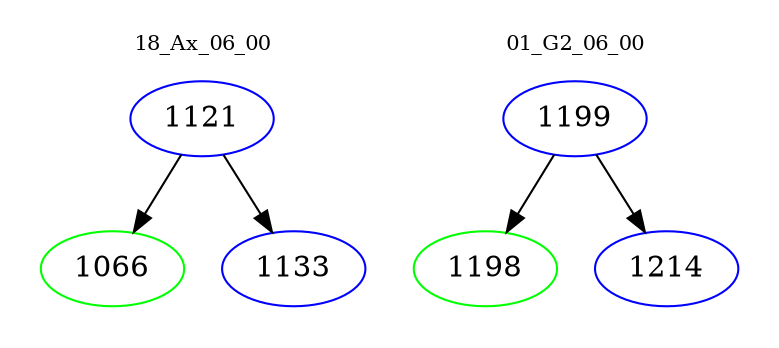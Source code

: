 digraph{
subgraph cluster_0 {
color = white
label = "18_Ax_06_00";
fontsize=10;
T0_1121 [label="1121", color="blue"]
T0_1121 -> T0_1066 [color="black"]
T0_1066 [label="1066", color="green"]
T0_1121 -> T0_1133 [color="black"]
T0_1133 [label="1133", color="blue"]
}
subgraph cluster_1 {
color = white
label = "01_G2_06_00";
fontsize=10;
T1_1199 [label="1199", color="blue"]
T1_1199 -> T1_1198 [color="black"]
T1_1198 [label="1198", color="green"]
T1_1199 -> T1_1214 [color="black"]
T1_1214 [label="1214", color="blue"]
}
}
